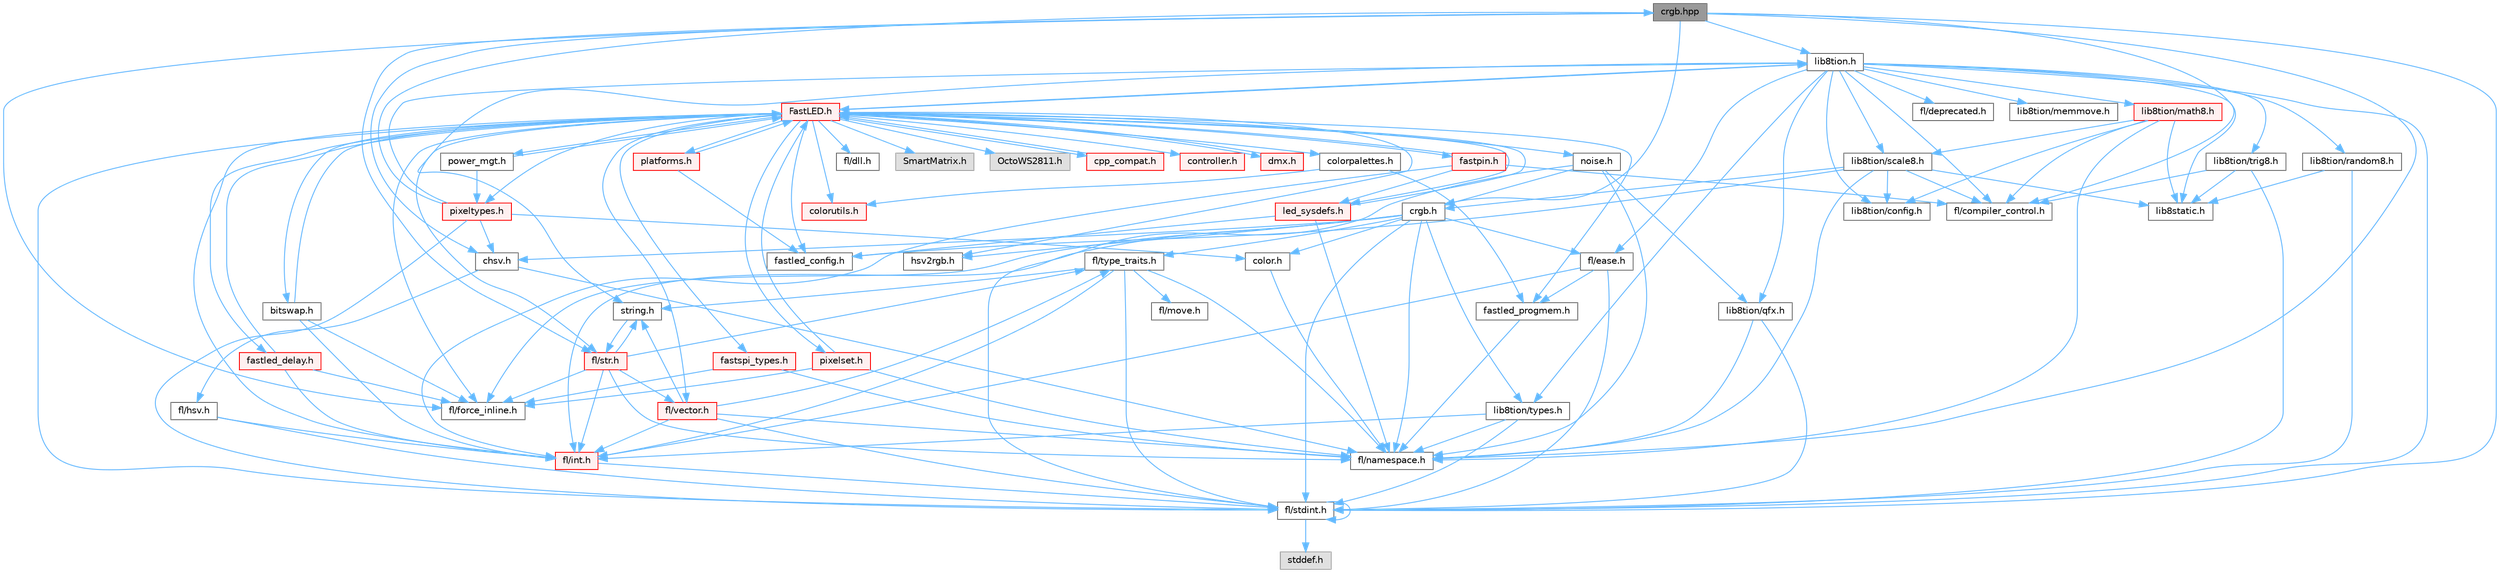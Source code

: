 digraph "crgb.hpp"
{
 // INTERACTIVE_SVG=YES
 // LATEX_PDF_SIZE
  bgcolor="transparent";
  edge [fontname=Helvetica,fontsize=10,labelfontname=Helvetica,labelfontsize=10];
  node [fontname=Helvetica,fontsize=10,shape=box,height=0.2,width=0.4];
  Node1 [id="Node000001",label="crgb.hpp",height=0.2,width=0.4,color="gray40", fillcolor="grey60", style="filled", fontcolor="black",tooltip="Defines utility functions for the red, green, and blue (RGB) pixel struct."];
  Node1 -> Node2 [id="edge1_Node000001_Node000002",color="steelblue1",style="solid",tooltip=" "];
  Node2 [id="Node000002",label="fl/stdint.h",height=0.2,width=0.4,color="grey40", fillcolor="white", style="filled",URL="$df/dd8/stdint_8h.html",tooltip=" "];
  Node2 -> Node3 [id="edge2_Node000002_Node000003",color="steelblue1",style="solid",tooltip=" "];
  Node3 [id="Node000003",label="stddef.h",height=0.2,width=0.4,color="grey60", fillcolor="#E0E0E0", style="filled",tooltip=" "];
  Node2 -> Node2 [id="edge3_Node000002_Node000002",color="steelblue1",style="solid",tooltip=" "];
  Node1 -> Node4 [id="edge4_Node000001_Node000004",color="steelblue1",style="solid",tooltip=" "];
  Node4 [id="Node000004",label="chsv.h",height=0.2,width=0.4,color="grey40", fillcolor="white", style="filled",URL="$d8/dd0/chsv_8h.html",tooltip="Defines the hue, saturation, and value (HSV) pixel struct."];
  Node4 -> Node5 [id="edge5_Node000004_Node000005",color="steelblue1",style="solid",tooltip=" "];
  Node5 [id="Node000005",label="fl/hsv.h",height=0.2,width=0.4,color="grey40", fillcolor="white", style="filled",URL="$d2/d4f/hsv_8h.html",tooltip="Defines the hue, saturation, and value (HSV) pixel struct."];
  Node5 -> Node2 [id="edge6_Node000005_Node000002",color="steelblue1",style="solid",tooltip=" "];
  Node5 -> Node6 [id="edge7_Node000005_Node000006",color="steelblue1",style="solid",tooltip=" "];
  Node6 [id="Node000006",label="fl/int.h",height=0.2,width=0.4,color="red", fillcolor="#FFF0F0", style="filled",URL="$d3/d7e/int_8h.html",tooltip=" "];
  Node6 -> Node2 [id="edge8_Node000006_Node000002",color="steelblue1",style="solid",tooltip=" "];
  Node4 -> Node8 [id="edge9_Node000004_Node000008",color="steelblue1",style="solid",tooltip=" "];
  Node8 [id="Node000008",label="fl/namespace.h",height=0.2,width=0.4,color="grey40", fillcolor="white", style="filled",URL="$df/d2a/namespace_8h.html",tooltip="Implements the FastLED namespace macros."];
  Node1 -> Node9 [id="edge10_Node000001_Node000009",color="steelblue1",style="solid",tooltip=" "];
  Node9 [id="Node000009",label="crgb.h",height=0.2,width=0.4,color="grey40", fillcolor="white", style="filled",URL="$db/dd1/crgb_8h.html",tooltip="Defines the red, green, and blue (RGB) pixel struct."];
  Node9 -> Node2 [id="edge11_Node000009_Node000002",color="steelblue1",style="solid",tooltip=" "];
  Node9 -> Node6 [id="edge12_Node000009_Node000006",color="steelblue1",style="solid",tooltip=" "];
  Node9 -> Node4 [id="edge13_Node000009_Node000004",color="steelblue1",style="solid",tooltip=" "];
  Node9 -> Node8 [id="edge14_Node000009_Node000008",color="steelblue1",style="solid",tooltip=" "];
  Node9 -> Node10 [id="edge15_Node000009_Node000010",color="steelblue1",style="solid",tooltip=" "];
  Node10 [id="Node000010",label="color.h",height=0.2,width=0.4,color="grey40", fillcolor="white", style="filled",URL="$d2/d6b/src_2color_8h.html",tooltip="Contains definitions for color correction and temperature."];
  Node10 -> Node8 [id="edge16_Node000010_Node000008",color="steelblue1",style="solid",tooltip=" "];
  Node9 -> Node11 [id="edge17_Node000009_Node000011",color="steelblue1",style="solid",tooltip=" "];
  Node11 [id="Node000011",label="lib8tion/types.h",height=0.2,width=0.4,color="grey40", fillcolor="white", style="filled",URL="$d9/ddf/lib8tion_2types_8h.html",tooltip="Defines fractional types used for lib8tion functions."];
  Node11 -> Node2 [id="edge18_Node000011_Node000002",color="steelblue1",style="solid",tooltip=" "];
  Node11 -> Node6 [id="edge19_Node000011_Node000006",color="steelblue1",style="solid",tooltip=" "];
  Node11 -> Node8 [id="edge20_Node000011_Node000008",color="steelblue1",style="solid",tooltip=" "];
  Node9 -> Node12 [id="edge21_Node000009_Node000012",color="steelblue1",style="solid",tooltip=" "];
  Node12 [id="Node000012",label="fl/force_inline.h",height=0.2,width=0.4,color="grey40", fillcolor="white", style="filled",URL="$d4/d64/force__inline_8h.html",tooltip=" "];
  Node9 -> Node13 [id="edge22_Node000009_Node000013",color="steelblue1",style="solid",tooltip=" "];
  Node13 [id="Node000013",label="fl/type_traits.h",height=0.2,width=0.4,color="grey40", fillcolor="white", style="filled",URL="$df/d63/type__traits_8h.html",tooltip=" "];
  Node13 -> Node14 [id="edge23_Node000013_Node000014",color="steelblue1",style="solid",tooltip=" "];
  Node14 [id="Node000014",label="string.h",height=0.2,width=0.4,color="grey40", fillcolor="white", style="filled",URL="$da/d66/string_8h.html",tooltip=" "];
  Node14 -> Node15 [id="edge24_Node000014_Node000015",color="steelblue1",style="solid",tooltip=" "];
  Node15 [id="Node000015",label="fl/str.h",height=0.2,width=0.4,color="red", fillcolor="#FFF0F0", style="filled",URL="$d1/d93/str_8h.html",tooltip=" "];
  Node15 -> Node6 [id="edge25_Node000015_Node000006",color="steelblue1",style="solid",tooltip=" "];
  Node15 -> Node14 [id="edge26_Node000015_Node000014",color="steelblue1",style="solid",tooltip=" "];
  Node15 -> Node8 [id="edge27_Node000015_Node000008",color="steelblue1",style="solid",tooltip=" "];
  Node15 -> Node13 [id="edge28_Node000015_Node000013",color="steelblue1",style="solid",tooltip=" "];
  Node15 -> Node51 [id="edge29_Node000015_Node000051",color="steelblue1",style="solid",tooltip=" "];
  Node51 [id="Node000051",label="fl/vector.h",height=0.2,width=0.4,color="red", fillcolor="#FFF0F0", style="filled",URL="$d6/d68/vector_8h.html",tooltip=" "];
  Node51 -> Node2 [id="edge30_Node000051_Node000002",color="steelblue1",style="solid",tooltip=" "];
  Node51 -> Node6 [id="edge31_Node000051_Node000006",color="steelblue1",style="solid",tooltip=" "];
  Node51 -> Node14 [id="edge32_Node000051_Node000014",color="steelblue1",style="solid",tooltip=" "];
  Node51 -> Node8 [id="edge33_Node000051_Node000008",color="steelblue1",style="solid",tooltip=" "];
  Node51 -> Node13 [id="edge34_Node000051_Node000013",color="steelblue1",style="solid",tooltip=" "];
  Node15 -> Node12 [id="edge35_Node000015_Node000012",color="steelblue1",style="solid",tooltip=" "];
  Node13 -> Node2 [id="edge36_Node000013_Node000002",color="steelblue1",style="solid",tooltip=" "];
  Node13 -> Node8 [id="edge37_Node000013_Node000008",color="steelblue1",style="solid",tooltip=" "];
  Node13 -> Node23 [id="edge38_Node000013_Node000023",color="steelblue1",style="solid",tooltip=" "];
  Node23 [id="Node000023",label="fl/move.h",height=0.2,width=0.4,color="grey40", fillcolor="white", style="filled",URL="$d9/d83/move_8h.html",tooltip=" "];
  Node13 -> Node6 [id="edge39_Node000013_Node000006",color="steelblue1",style="solid",tooltip=" "];
  Node9 -> Node56 [id="edge40_Node000009_Node000056",color="steelblue1",style="solid",tooltip=" "];
  Node56 [id="Node000056",label="hsv2rgb.h",height=0.2,width=0.4,color="grey40", fillcolor="white", style="filled",URL="$de/d9a/hsv2rgb_8h.html",tooltip="Functions to convert from the HSV colorspace to the RGB colorspace."];
  Node9 -> Node57 [id="edge41_Node000009_Node000057",color="steelblue1",style="solid",tooltip=" "];
  Node57 [id="Node000057",label="fl/ease.h",height=0.2,width=0.4,color="grey40", fillcolor="white", style="filled",URL="$db/d19/ease_8h.html",tooltip=" "];
  Node57 -> Node2 [id="edge42_Node000057_Node000002",color="steelblue1",style="solid",tooltip=" "];
  Node57 -> Node6 [id="edge43_Node000057_Node000006",color="steelblue1",style="solid",tooltip=" "];
  Node57 -> Node58 [id="edge44_Node000057_Node000058",color="steelblue1",style="solid",tooltip=" "];
  Node58 [id="Node000058",label="fastled_progmem.h",height=0.2,width=0.4,color="grey40", fillcolor="white", style="filled",URL="$df/dab/fastled__progmem_8h.html",tooltip="Wrapper definitions to allow seamless use of PROGMEM in environments that have it."];
  Node58 -> Node8 [id="edge45_Node000058_Node000008",color="steelblue1",style="solid",tooltip=" "];
  Node1 -> Node59 [id="edge46_Node000001_Node000059",color="steelblue1",style="solid",tooltip=" "];
  Node59 [id="Node000059",label="lib8tion.h",height=0.2,width=0.4,color="grey40", fillcolor="white", style="filled",URL="$df/da5/lib8tion_8h.html",tooltip="Fast, efficient 8-bit math functions specifically designed for high-performance LED programming."];
  Node59 -> Node60 [id="edge47_Node000059_Node000060",color="steelblue1",style="solid",tooltip=" "];
  Node60 [id="Node000060",label="FastLED.h",height=0.2,width=0.4,color="red", fillcolor="#FFF0F0", style="filled",URL="$db/d97/_fast_l_e_d_8h.html",tooltip="central include file for FastLED, defines the CFastLED class/object"];
  Node60 -> Node2 [id="edge48_Node000060_Node000002",color="steelblue1",style="solid",tooltip=" "];
  Node60 -> Node61 [id="edge49_Node000060_Node000061",color="steelblue1",style="solid",tooltip=" "];
  Node61 [id="Node000061",label="fl/dll.h",height=0.2,width=0.4,color="grey40", fillcolor="white", style="filled",URL="$d3/d4b/dll_8h.html",tooltip="FastLED dynamic library interface - lightweight header for external callers."];
  Node60 -> Node62 [id="edge50_Node000060_Node000062",color="steelblue1",style="solid",tooltip=" "];
  Node62 [id="Node000062",label="SmartMatrix.h",height=0.2,width=0.4,color="grey60", fillcolor="#E0E0E0", style="filled",tooltip=" "];
  Node60 -> Node63 [id="edge51_Node000060_Node000063",color="steelblue1",style="solid",tooltip=" "];
  Node63 [id="Node000063",label="OctoWS2811.h",height=0.2,width=0.4,color="grey60", fillcolor="#E0E0E0", style="filled",tooltip=" "];
  Node60 -> Node12 [id="edge52_Node000060_Node000012",color="steelblue1",style="solid",tooltip=" "];
  Node60 -> Node64 [id="edge53_Node000060_Node000064",color="steelblue1",style="solid",tooltip=" "];
  Node64 [id="Node000064",label="cpp_compat.h",height=0.2,width=0.4,color="red", fillcolor="#FFF0F0", style="filled",URL="$d9/d13/cpp__compat_8h.html",tooltip="Compatibility functions based on C++ version."];
  Node64 -> Node60 [id="edge54_Node000064_Node000060",color="steelblue1",style="solid",tooltip=" "];
  Node60 -> Node66 [id="edge55_Node000060_Node000066",color="steelblue1",style="solid",tooltip=" "];
  Node66 [id="Node000066",label="fastled_config.h",height=0.2,width=0.4,color="grey40", fillcolor="white", style="filled",URL="$d5/d11/fastled__config_8h.html",tooltip="Contains definitions that can be used to configure FastLED at compile time."];
  Node60 -> Node67 [id="edge56_Node000060_Node000067",color="steelblue1",style="solid",tooltip=" "];
  Node67 [id="Node000067",label="led_sysdefs.h",height=0.2,width=0.4,color="red", fillcolor="#FFF0F0", style="filled",URL="$d9/d3e/led__sysdefs_8h.html",tooltip="Determines which platform system definitions to include."];
  Node67 -> Node60 [id="edge57_Node000067_Node000060",color="steelblue1",style="solid",tooltip=" "];
  Node67 -> Node66 [id="edge58_Node000067_Node000066",color="steelblue1",style="solid",tooltip=" "];
  Node67 -> Node8 [id="edge59_Node000067_Node000008",color="steelblue1",style="solid",tooltip=" "];
  Node60 -> Node69 [id="edge60_Node000060_Node000069",color="steelblue1",style="solid",tooltip=" "];
  Node69 [id="Node000069",label="fastled_delay.h",height=0.2,width=0.4,color="red", fillcolor="#FFF0F0", style="filled",URL="$d0/da8/fastled__delay_8h.html",tooltip="Utility functions and classes for managing delay cycles."];
  Node69 -> Node60 [id="edge61_Node000069_Node000060",color="steelblue1",style="solid",tooltip=" "];
  Node69 -> Node12 [id="edge62_Node000069_Node000012",color="steelblue1",style="solid",tooltip=" "];
  Node69 -> Node6 [id="edge63_Node000069_Node000006",color="steelblue1",style="solid",tooltip=" "];
  Node60 -> Node71 [id="edge64_Node000060_Node000071",color="steelblue1",style="solid",tooltip=" "];
  Node71 [id="Node000071",label="bitswap.h",height=0.2,width=0.4,color="grey40", fillcolor="white", style="filled",URL="$de/ded/bitswap_8h.html",tooltip="Functions for doing a rotation of bits/bytes used by parallel output."];
  Node71 -> Node60 [id="edge65_Node000071_Node000060",color="steelblue1",style="solid",tooltip=" "];
  Node71 -> Node12 [id="edge66_Node000071_Node000012",color="steelblue1",style="solid",tooltip=" "];
  Node71 -> Node6 [id="edge67_Node000071_Node000006",color="steelblue1",style="solid",tooltip=" "];
  Node60 -> Node72 [id="edge68_Node000060_Node000072",color="steelblue1",style="solid",tooltip=" "];
  Node72 [id="Node000072",label="controller.h",height=0.2,width=0.4,color="red", fillcolor="#FFF0F0", style="filled",URL="$d2/dd9/controller_8h.html",tooltip="deprecated: base definitions used by led controllers for writing out led data"];
  Node60 -> Node114 [id="edge69_Node000060_Node000114",color="steelblue1",style="solid",tooltip=" "];
  Node114 [id="Node000114",label="fastpin.h",height=0.2,width=0.4,color="red", fillcolor="#FFF0F0", style="filled",URL="$db/d65/fastpin_8h.html",tooltip="Class base definitions for defining fast pin access."];
  Node114 -> Node60 [id="edge70_Node000114_Node000060",color="steelblue1",style="solid",tooltip=" "];
  Node114 -> Node22 [id="edge71_Node000114_Node000022",color="steelblue1",style="solid",tooltip=" "];
  Node22 [id="Node000022",label="fl/compiler_control.h",height=0.2,width=0.4,color="grey40", fillcolor="white", style="filled",URL="$d4/d54/compiler__control_8h.html",tooltip=" "];
  Node114 -> Node67 [id="edge72_Node000114_Node000067",color="steelblue1",style="solid",tooltip=" "];
  Node114 -> Node6 [id="edge73_Node000114_Node000006",color="steelblue1",style="solid",tooltip=" "];
  Node60 -> Node115 [id="edge74_Node000060_Node000115",color="steelblue1",style="solid",tooltip=" "];
  Node115 [id="Node000115",label="fastspi_types.h",height=0.2,width=0.4,color="red", fillcolor="#FFF0F0", style="filled",URL="$d2/ddb/fastspi__types_8h.html",tooltip="Data types and constants used by SPI interfaces."];
  Node115 -> Node12 [id="edge75_Node000115_Node000012",color="steelblue1",style="solid",tooltip=" "];
  Node115 -> Node8 [id="edge76_Node000115_Node000008",color="steelblue1",style="solid",tooltip=" "];
  Node60 -> Node116 [id="edge77_Node000060_Node000116",color="steelblue1",style="solid",tooltip=" "];
  Node116 [id="Node000116",label="dmx.h",height=0.2,width=0.4,color="red", fillcolor="#FFF0F0", style="filled",URL="$d3/de1/dmx_8h.html",tooltip="Defines the DMX512-based LED controllers."];
  Node116 -> Node60 [id="edge78_Node000116_Node000060",color="steelblue1",style="solid",tooltip=" "];
  Node60 -> Node119 [id="edge79_Node000060_Node000119",color="steelblue1",style="solid",tooltip=" "];
  Node119 [id="Node000119",label="platforms.h",height=0.2,width=0.4,color="red", fillcolor="#FFF0F0", style="filled",URL="$da/dc9/platforms_8h.html",tooltip="Determines which platforms headers to include."];
  Node119 -> Node60 [id="edge80_Node000119_Node000060",color="steelblue1",style="solid",tooltip=" "];
  Node119 -> Node66 [id="edge81_Node000119_Node000066",color="steelblue1",style="solid",tooltip=" "];
  Node60 -> Node58 [id="edge82_Node000060_Node000058",color="steelblue1",style="solid",tooltip=" "];
  Node60 -> Node59 [id="edge83_Node000060_Node000059",color="steelblue1",style="solid",tooltip=" "];
  Node60 -> Node74 [id="edge84_Node000060_Node000074",color="steelblue1",style="solid",tooltip=" "];
  Node74 [id="Node000074",label="pixeltypes.h",height=0.2,width=0.4,color="red", fillcolor="#FFF0F0", style="filled",URL="$d2/dba/pixeltypes_8h.html",tooltip="Includes defintions for RGB and HSV pixels."];
  Node74 -> Node2 [id="edge85_Node000074_Node000002",color="steelblue1",style="solid",tooltip=" "];
  Node74 -> Node59 [id="edge86_Node000074_Node000059",color="steelblue1",style="solid",tooltip=" "];
  Node74 -> Node10 [id="edge87_Node000074_Node000010",color="steelblue1",style="solid",tooltip=" "];
  Node74 -> Node4 [id="edge88_Node000074_Node000004",color="steelblue1",style="solid",tooltip=" "];
  Node74 -> Node1 [id="edge89_Node000074_Node000001",color="steelblue1",style="solid",tooltip=" "];
  Node60 -> Node56 [id="edge90_Node000060_Node000056",color="steelblue1",style="solid",tooltip=" "];
  Node60 -> Node121 [id="edge91_Node000060_Node000121",color="steelblue1",style="solid",tooltip=" "];
  Node121 [id="Node000121",label="colorutils.h",height=0.2,width=0.4,color="red", fillcolor="#FFF0F0", style="filled",URL="$d1/dfb/colorutils_8h.html",tooltip=" "];
  Node60 -> Node127 [id="edge92_Node000060_Node000127",color="steelblue1",style="solid",tooltip=" "];
  Node127 [id="Node000127",label="pixelset.h",height=0.2,width=0.4,color="red", fillcolor="#FFF0F0", style="filled",URL="$d4/d46/pixelset_8h.html",tooltip="Declares classes for managing logical groups of LEDs."];
  Node127 -> Node12 [id="edge93_Node000127_Node000012",color="steelblue1",style="solid",tooltip=" "];
  Node127 -> Node8 [id="edge94_Node000127_Node000008",color="steelblue1",style="solid",tooltip=" "];
  Node127 -> Node60 [id="edge95_Node000127_Node000060",color="steelblue1",style="solid",tooltip=" "];
  Node60 -> Node128 [id="edge96_Node000060_Node000128",color="steelblue1",style="solid",tooltip=" "];
  Node128 [id="Node000128",label="colorpalettes.h",height=0.2,width=0.4,color="grey40", fillcolor="white", style="filled",URL="$dc/dcc/colorpalettes_8h.html",tooltip="Declarations for the predefined color palettes supplied by FastLED."];
  Node128 -> Node121 [id="edge97_Node000128_Node000121",color="steelblue1",style="solid",tooltip=" "];
  Node128 -> Node58 [id="edge98_Node000128_Node000058",color="steelblue1",style="solid",tooltip=" "];
  Node60 -> Node129 [id="edge99_Node000060_Node000129",color="steelblue1",style="solid",tooltip=" "];
  Node129 [id="Node000129",label="noise.h",height=0.2,width=0.4,color="grey40", fillcolor="white", style="filled",URL="$d1/d31/noise_8h.html",tooltip="Functions to generate and fill arrays with noise."];
  Node129 -> Node2 [id="edge100_Node000129_Node000002",color="steelblue1",style="solid",tooltip=" "];
  Node129 -> Node9 [id="edge101_Node000129_Node000009",color="steelblue1",style="solid",tooltip=" "];
  Node129 -> Node8 [id="edge102_Node000129_Node000008",color="steelblue1",style="solid",tooltip=" "];
  Node129 -> Node130 [id="edge103_Node000129_Node000130",color="steelblue1",style="solid",tooltip=" "];
  Node130 [id="Node000130",label="lib8tion/qfx.h",height=0.2,width=0.4,color="grey40", fillcolor="white", style="filled",URL="$d2/d19/qfx_8h.html",tooltip=" "];
  Node130 -> Node2 [id="edge104_Node000130_Node000002",color="steelblue1",style="solid",tooltip=" "];
  Node130 -> Node8 [id="edge105_Node000130_Node000008",color="steelblue1",style="solid",tooltip=" "];
  Node60 -> Node131 [id="edge106_Node000060_Node000131",color="steelblue1",style="solid",tooltip=" "];
  Node131 [id="Node000131",label="power_mgt.h",height=0.2,width=0.4,color="grey40", fillcolor="white", style="filled",URL="$dc/d5b/power__mgt_8h.html",tooltip="Functions to limit the power used by FastLED."];
  Node131 -> Node60 [id="edge107_Node000131_Node000060",color="steelblue1",style="solid",tooltip=" "];
  Node131 -> Node74 [id="edge108_Node000131_Node000074",color="steelblue1",style="solid",tooltip=" "];
  Node60 -> Node6 [id="edge109_Node000060_Node000006",color="steelblue1",style="solid",tooltip=" "];
  Node60 -> Node15 [id="edge110_Node000060_Node000015",color="steelblue1",style="solid",tooltip=" "];
  Node60 -> Node51 [id="edge111_Node000060_Node000051",color="steelblue1",style="solid",tooltip=" "];
  Node59 -> Node11 [id="edge112_Node000059_Node000011",color="steelblue1",style="solid",tooltip=" "];
  Node59 -> Node42 [id="edge113_Node000059_Node000042",color="steelblue1",style="solid",tooltip=" "];
  Node42 [id="Node000042",label="fl/deprecated.h",height=0.2,width=0.4,color="grey40", fillcolor="white", style="filled",URL="$d4/dce/deprecated_8h.html",tooltip=" "];
  Node59 -> Node22 [id="edge114_Node000059_Node000022",color="steelblue1",style="solid",tooltip=" "];
  Node59 -> Node2 [id="edge115_Node000059_Node000002",color="steelblue1",style="solid",tooltip=" "];
  Node59 -> Node79 [id="edge116_Node000059_Node000079",color="steelblue1",style="solid",tooltip=" "];
  Node79 [id="Node000079",label="lib8static.h",height=0.2,width=0.4,color="grey40", fillcolor="white", style="filled",URL="$d4/d7a/lib8static_8h.html",tooltip="Defines static inlining macros for lib8tion functions."];
  Node59 -> Node130 [id="edge117_Node000059_Node000130",color="steelblue1",style="solid",tooltip=" "];
  Node59 -> Node126 [id="edge118_Node000059_Node000126",color="steelblue1",style="solid",tooltip=" "];
  Node126 [id="Node000126",label="lib8tion/memmove.h",height=0.2,width=0.4,color="grey40", fillcolor="white", style="filled",URL="$d9/d72/memmove_8h.html",tooltip=" "];
  Node59 -> Node85 [id="edge119_Node000059_Node000085",color="steelblue1",style="solid",tooltip=" "];
  Node85 [id="Node000085",label="lib8tion/config.h",height=0.2,width=0.4,color="grey40", fillcolor="white", style="filled",URL="$db/d16/config_8h.html",tooltip=" "];
  Node59 -> Node57 [id="edge120_Node000059_Node000057",color="steelblue1",style="solid",tooltip=" "];
  Node59 -> Node14 [id="edge121_Node000059_Node000014",color="steelblue1",style="solid",tooltip=" "];
  Node59 -> Node146 [id="edge122_Node000059_Node000146",color="steelblue1",style="solid",tooltip=" "];
  Node146 [id="Node000146",label="lib8tion/math8.h",height=0.2,width=0.4,color="red", fillcolor="#FFF0F0", style="filled",URL="$d5/dd1/math8_8h.html",tooltip="Fast, efficient 8-bit math functions specifically designed for high-performance LED programming."];
  Node146 -> Node85 [id="edge123_Node000146_Node000085",color="steelblue1",style="solid",tooltip=" "];
  Node146 -> Node84 [id="edge124_Node000146_Node000084",color="steelblue1",style="solid",tooltip=" "];
  Node84 [id="Node000084",label="lib8tion/scale8.h",height=0.2,width=0.4,color="grey40", fillcolor="white", style="filled",URL="$db/d91/scale8_8h.html",tooltip="Fast, efficient 8-bit scaling functions specifically designed for high-performance LED programming."];
  Node84 -> Node22 [id="edge125_Node000084_Node000022",color="steelblue1",style="solid",tooltip=" "];
  Node84 -> Node85 [id="edge126_Node000084_Node000085",color="steelblue1",style="solid",tooltip=" "];
  Node84 -> Node9 [id="edge127_Node000084_Node000009",color="steelblue1",style="solid",tooltip=" "];
  Node84 -> Node8 [id="edge128_Node000084_Node000008",color="steelblue1",style="solid",tooltip=" "];
  Node84 -> Node66 [id="edge129_Node000084_Node000066",color="steelblue1",style="solid",tooltip=" "];
  Node84 -> Node79 [id="edge130_Node000084_Node000079",color="steelblue1",style="solid",tooltip=" "];
  Node146 -> Node79 [id="edge131_Node000146_Node000079",color="steelblue1",style="solid",tooltip=" "];
  Node146 -> Node8 [id="edge132_Node000146_Node000008",color="steelblue1",style="solid",tooltip=" "];
  Node146 -> Node22 [id="edge133_Node000146_Node000022",color="steelblue1",style="solid",tooltip=" "];
  Node59 -> Node84 [id="edge134_Node000059_Node000084",color="steelblue1",style="solid",tooltip=" "];
  Node59 -> Node100 [id="edge135_Node000059_Node000100",color="steelblue1",style="solid",tooltip=" "];
  Node100 [id="Node000100",label="lib8tion/random8.h",height=0.2,width=0.4,color="grey40", fillcolor="white", style="filled",URL="$d9/dfa/random8_8h.html",tooltip="Fast, efficient random number generators specifically designed for high-performance LED programming."];
  Node100 -> Node2 [id="edge136_Node000100_Node000002",color="steelblue1",style="solid",tooltip=" "];
  Node100 -> Node79 [id="edge137_Node000100_Node000079",color="steelblue1",style="solid",tooltip=" "];
  Node59 -> Node147 [id="edge138_Node000059_Node000147",color="steelblue1",style="solid",tooltip=" "];
  Node147 [id="Node000147",label="lib8tion/trig8.h",height=0.2,width=0.4,color="grey40", fillcolor="white", style="filled",URL="$d3/db9/trig8_8h.html",tooltip="Fast, efficient 8-bit trigonometry functions specifically designed for high-performance LED programmi..."];
  Node147 -> Node2 [id="edge139_Node000147_Node000002",color="steelblue1",style="solid",tooltip=" "];
  Node147 -> Node79 [id="edge140_Node000147_Node000079",color="steelblue1",style="solid",tooltip=" "];
  Node147 -> Node22 [id="edge141_Node000147_Node000022",color="steelblue1",style="solid",tooltip=" "];
  Node1 -> Node8 [id="edge142_Node000001_Node000008",color="steelblue1",style="solid",tooltip=" "];
  Node1 -> Node12 [id="edge143_Node000001_Node000012",color="steelblue1",style="solid",tooltip=" "];
  Node1 -> Node15 [id="edge144_Node000001_Node000015",color="steelblue1",style="solid",tooltip=" "];
  Node1 -> Node22 [id="edge145_Node000001_Node000022",color="steelblue1",style="solid",tooltip=" "];
}
